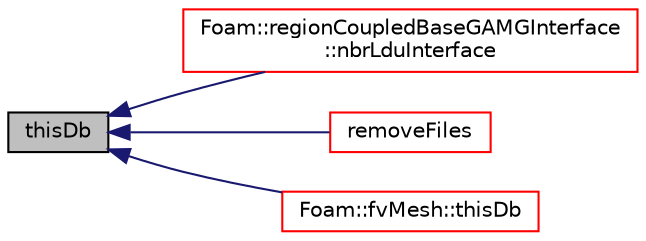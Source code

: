 digraph "thisDb"
{
  bgcolor="transparent";
  edge [fontname="Helvetica",fontsize="10",labelfontname="Helvetica",labelfontsize="10"];
  node [fontname="Helvetica",fontsize="10",shape=record];
  rankdir="LR";
  Node1 [label="thisDb",height=0.2,width=0.4,color="black", fillcolor="grey75", style="filled", fontcolor="black"];
  Node1 -> Node2 [dir="back",color="midnightblue",fontsize="10",style="solid",fontname="Helvetica"];
  Node2 [label="Foam::regionCoupledBaseGAMGInterface\l::nbrLduInterface",height=0.2,width=0.4,color="red",URL="$a02167.html#a5364093eb0f3d7c7f1dfef02638b2279"];
  Node1 -> Node3 [dir="back",color="midnightblue",fontsize="10",style="solid",fontname="Helvetica"];
  Node3 [label="removeFiles",height=0.2,width=0.4,color="red",URL="$a01955.html#a09edd7861f5967d75396d1138415fc1b",tooltip="Remove all files from mesh instance. "];
  Node1 -> Node4 [dir="back",color="midnightblue",fontsize="10",style="solid",fontname="Helvetica"];
  Node4 [label="Foam::fvMesh::thisDb",height=0.2,width=0.4,color="red",URL="$a00889.html#a76b92e99e4ac245429c721e4cb438c3d",tooltip="Return the object registry - resolve conflict polyMesh/lduMesh. "];
}
